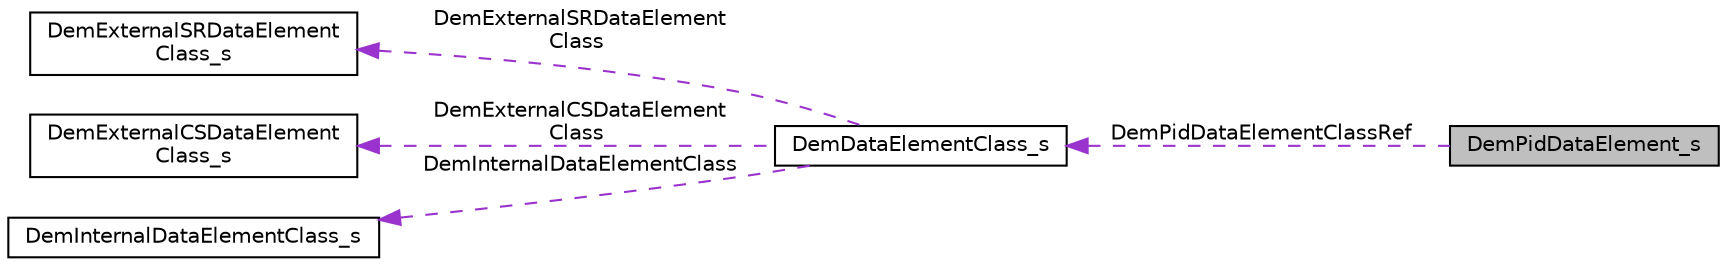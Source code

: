 digraph "DemPidDataElement_s"
{
 // LATEX_PDF_SIZE
  edge [fontname="Helvetica",fontsize="10",labelfontname="Helvetica",labelfontsize="10"];
  node [fontname="Helvetica",fontsize="10",shape=record];
  rankdir="LR";
  Node1 [label="DemPidDataElement_s",height=0.2,width=0.4,color="black", fillcolor="grey75", style="filled", fontcolor="black",tooltip=" "];
  Node2 -> Node1 [dir="back",color="darkorchid3",fontsize="10",style="dashed",label=" DemPidDataElementClassRef" ,fontname="Helvetica"];
  Node2 [label="DemDataElementClass_s",height=0.2,width=0.4,color="black", fillcolor="white", style="filled",URL="$struct_dem_data_element_class__s.html",tooltip=" "];
  Node3 -> Node2 [dir="back",color="darkorchid3",fontsize="10",style="dashed",label=" DemExternalSRDataElement\lClass" ,fontname="Helvetica"];
  Node3 [label="DemExternalSRDataElement\lClass_s",height=0.2,width=0.4,color="black", fillcolor="white", style="filled",URL="$struct_dem_external_s_r_data_element_class__s.html",tooltip=" "];
  Node4 -> Node2 [dir="back",color="darkorchid3",fontsize="10",style="dashed",label=" DemExternalCSDataElement\lClass" ,fontname="Helvetica"];
  Node4 [label="DemExternalCSDataElement\lClass_s",height=0.2,width=0.4,color="black", fillcolor="white", style="filled",URL="$struct_dem_external_c_s_data_element_class__s.html",tooltip=" "];
  Node5 -> Node2 [dir="back",color="darkorchid3",fontsize="10",style="dashed",label=" DemInternalDataElementClass" ,fontname="Helvetica"];
  Node5 [label="DemInternalDataElementClass_s",height=0.2,width=0.4,color="black", fillcolor="white", style="filled",URL="$struct_dem_internal_data_element_class__s.html",tooltip=" "];
}
